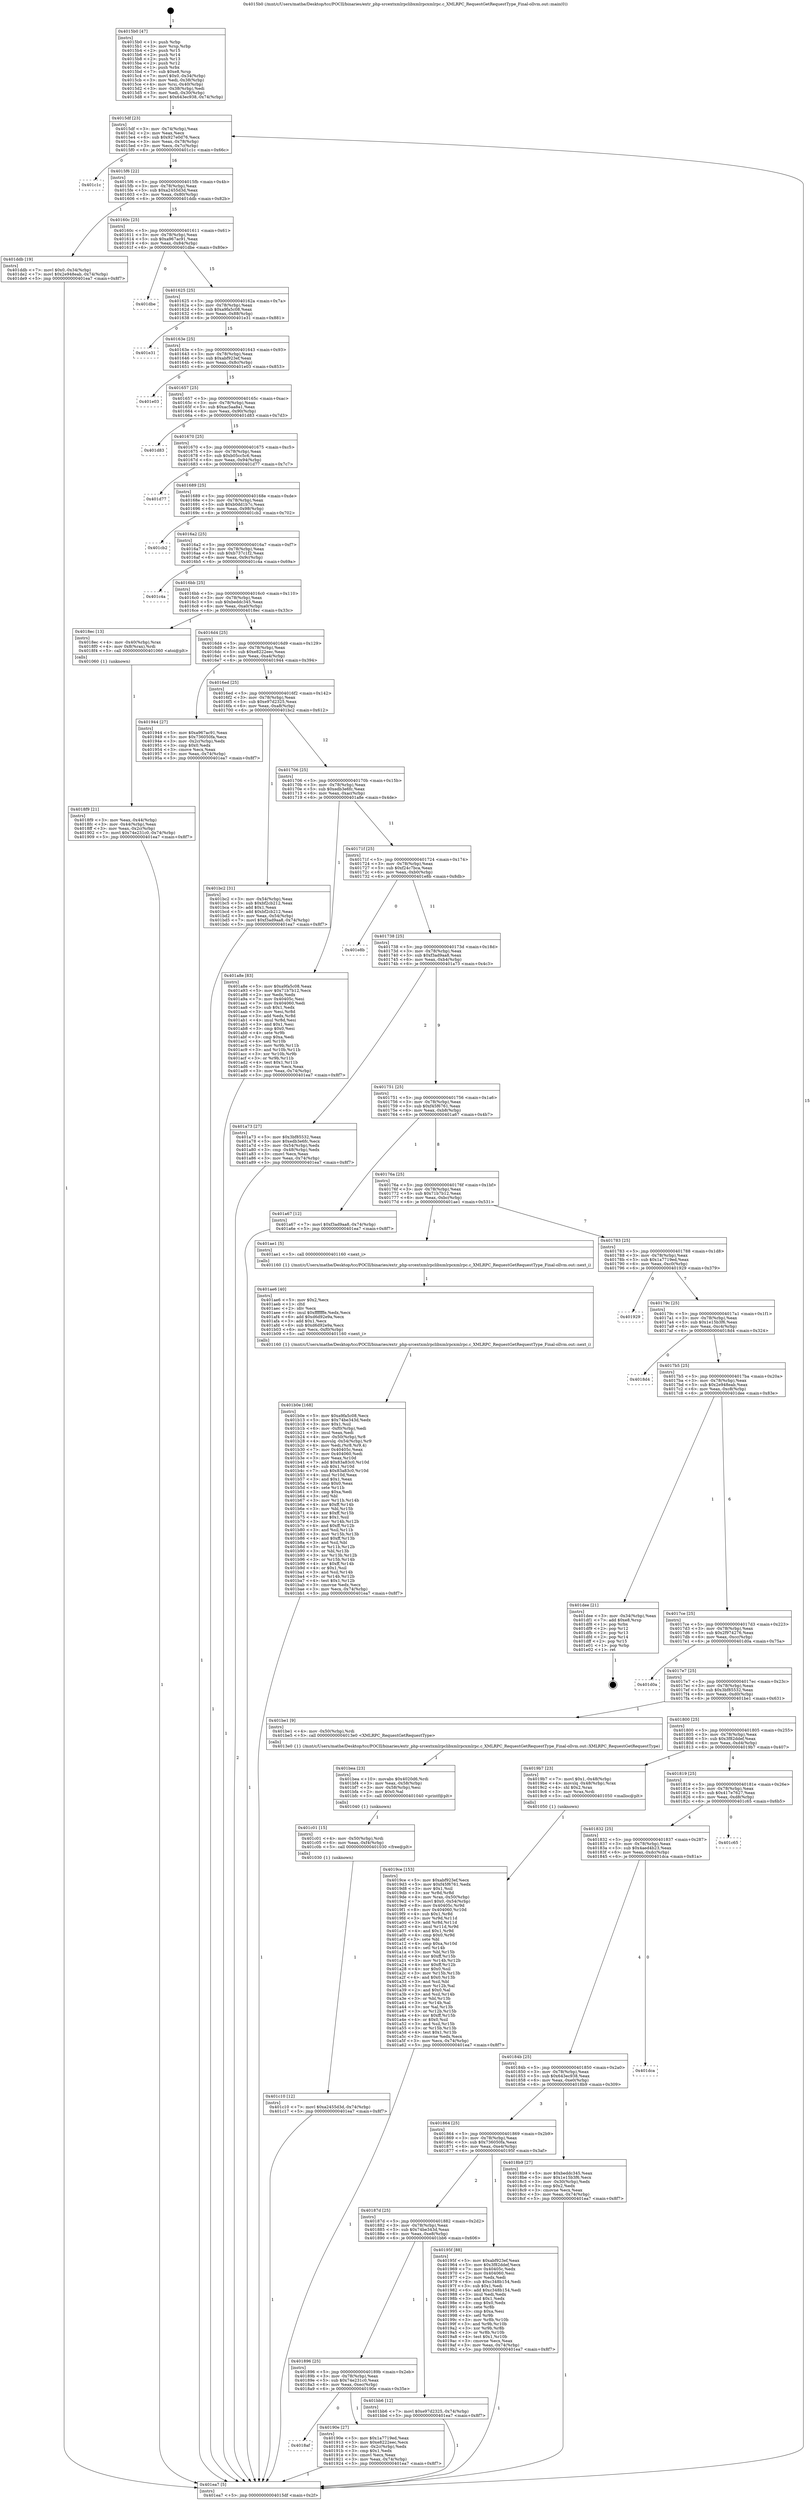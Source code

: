 digraph "0x4015b0" {
  label = "0x4015b0 (/mnt/c/Users/mathe/Desktop/tcc/POCII/binaries/extr_php-srcextxmlrpclibxmlrpcxmlrpc.c_XMLRPC_RequestGetRequestType_Final-ollvm.out::main(0))"
  labelloc = "t"
  node[shape=record]

  Entry [label="",width=0.3,height=0.3,shape=circle,fillcolor=black,style=filled]
  "0x4015df" [label="{
     0x4015df [23]\l
     | [instrs]\l
     &nbsp;&nbsp;0x4015df \<+3\>: mov -0x74(%rbp),%eax\l
     &nbsp;&nbsp;0x4015e2 \<+2\>: mov %eax,%ecx\l
     &nbsp;&nbsp;0x4015e4 \<+6\>: sub $0x927e0d76,%ecx\l
     &nbsp;&nbsp;0x4015ea \<+3\>: mov %eax,-0x78(%rbp)\l
     &nbsp;&nbsp;0x4015ed \<+3\>: mov %ecx,-0x7c(%rbp)\l
     &nbsp;&nbsp;0x4015f0 \<+6\>: je 0000000000401c1c \<main+0x66c\>\l
  }"]
  "0x401c1c" [label="{
     0x401c1c\l
  }", style=dashed]
  "0x4015f6" [label="{
     0x4015f6 [22]\l
     | [instrs]\l
     &nbsp;&nbsp;0x4015f6 \<+5\>: jmp 00000000004015fb \<main+0x4b\>\l
     &nbsp;&nbsp;0x4015fb \<+3\>: mov -0x78(%rbp),%eax\l
     &nbsp;&nbsp;0x4015fe \<+5\>: sub $0xa2455d3d,%eax\l
     &nbsp;&nbsp;0x401603 \<+3\>: mov %eax,-0x80(%rbp)\l
     &nbsp;&nbsp;0x401606 \<+6\>: je 0000000000401ddb \<main+0x82b\>\l
  }"]
  Exit [label="",width=0.3,height=0.3,shape=circle,fillcolor=black,style=filled,peripheries=2]
  "0x401ddb" [label="{
     0x401ddb [19]\l
     | [instrs]\l
     &nbsp;&nbsp;0x401ddb \<+7\>: movl $0x0,-0x34(%rbp)\l
     &nbsp;&nbsp;0x401de2 \<+7\>: movl $0x2e948eab,-0x74(%rbp)\l
     &nbsp;&nbsp;0x401de9 \<+5\>: jmp 0000000000401ea7 \<main+0x8f7\>\l
  }"]
  "0x40160c" [label="{
     0x40160c [25]\l
     | [instrs]\l
     &nbsp;&nbsp;0x40160c \<+5\>: jmp 0000000000401611 \<main+0x61\>\l
     &nbsp;&nbsp;0x401611 \<+3\>: mov -0x78(%rbp),%eax\l
     &nbsp;&nbsp;0x401614 \<+5\>: sub $0xa967ac91,%eax\l
     &nbsp;&nbsp;0x401619 \<+6\>: mov %eax,-0x84(%rbp)\l
     &nbsp;&nbsp;0x40161f \<+6\>: je 0000000000401dbe \<main+0x80e\>\l
  }"]
  "0x401c10" [label="{
     0x401c10 [12]\l
     | [instrs]\l
     &nbsp;&nbsp;0x401c10 \<+7\>: movl $0xa2455d3d,-0x74(%rbp)\l
     &nbsp;&nbsp;0x401c17 \<+5\>: jmp 0000000000401ea7 \<main+0x8f7\>\l
  }"]
  "0x401dbe" [label="{
     0x401dbe\l
  }", style=dashed]
  "0x401625" [label="{
     0x401625 [25]\l
     | [instrs]\l
     &nbsp;&nbsp;0x401625 \<+5\>: jmp 000000000040162a \<main+0x7a\>\l
     &nbsp;&nbsp;0x40162a \<+3\>: mov -0x78(%rbp),%eax\l
     &nbsp;&nbsp;0x40162d \<+5\>: sub $0xa9fa5c08,%eax\l
     &nbsp;&nbsp;0x401632 \<+6\>: mov %eax,-0x88(%rbp)\l
     &nbsp;&nbsp;0x401638 \<+6\>: je 0000000000401e31 \<main+0x881\>\l
  }"]
  "0x401c01" [label="{
     0x401c01 [15]\l
     | [instrs]\l
     &nbsp;&nbsp;0x401c01 \<+4\>: mov -0x50(%rbp),%rdi\l
     &nbsp;&nbsp;0x401c05 \<+6\>: mov %eax,-0xf4(%rbp)\l
     &nbsp;&nbsp;0x401c0b \<+5\>: call 0000000000401030 \<free@plt\>\l
     | [calls]\l
     &nbsp;&nbsp;0x401030 \{1\} (unknown)\l
  }"]
  "0x401e31" [label="{
     0x401e31\l
  }", style=dashed]
  "0x40163e" [label="{
     0x40163e [25]\l
     | [instrs]\l
     &nbsp;&nbsp;0x40163e \<+5\>: jmp 0000000000401643 \<main+0x93\>\l
     &nbsp;&nbsp;0x401643 \<+3\>: mov -0x78(%rbp),%eax\l
     &nbsp;&nbsp;0x401646 \<+5\>: sub $0xabf923ef,%eax\l
     &nbsp;&nbsp;0x40164b \<+6\>: mov %eax,-0x8c(%rbp)\l
     &nbsp;&nbsp;0x401651 \<+6\>: je 0000000000401e03 \<main+0x853\>\l
  }"]
  "0x401bea" [label="{
     0x401bea [23]\l
     | [instrs]\l
     &nbsp;&nbsp;0x401bea \<+10\>: movabs $0x4020d6,%rdi\l
     &nbsp;&nbsp;0x401bf4 \<+3\>: mov %eax,-0x58(%rbp)\l
     &nbsp;&nbsp;0x401bf7 \<+3\>: mov -0x58(%rbp),%esi\l
     &nbsp;&nbsp;0x401bfa \<+2\>: mov $0x0,%al\l
     &nbsp;&nbsp;0x401bfc \<+5\>: call 0000000000401040 \<printf@plt\>\l
     | [calls]\l
     &nbsp;&nbsp;0x401040 \{1\} (unknown)\l
  }"]
  "0x401e03" [label="{
     0x401e03\l
  }", style=dashed]
  "0x401657" [label="{
     0x401657 [25]\l
     | [instrs]\l
     &nbsp;&nbsp;0x401657 \<+5\>: jmp 000000000040165c \<main+0xac\>\l
     &nbsp;&nbsp;0x40165c \<+3\>: mov -0x78(%rbp),%eax\l
     &nbsp;&nbsp;0x40165f \<+5\>: sub $0xac5aa8a1,%eax\l
     &nbsp;&nbsp;0x401664 \<+6\>: mov %eax,-0x90(%rbp)\l
     &nbsp;&nbsp;0x40166a \<+6\>: je 0000000000401d83 \<main+0x7d3\>\l
  }"]
  "0x401b0e" [label="{
     0x401b0e [168]\l
     | [instrs]\l
     &nbsp;&nbsp;0x401b0e \<+5\>: mov $0xa9fa5c08,%ecx\l
     &nbsp;&nbsp;0x401b13 \<+5\>: mov $0x74be343d,%edx\l
     &nbsp;&nbsp;0x401b18 \<+3\>: mov $0x1,%sil\l
     &nbsp;&nbsp;0x401b1b \<+6\>: mov -0xf0(%rbp),%edi\l
     &nbsp;&nbsp;0x401b21 \<+3\>: imul %eax,%edi\l
     &nbsp;&nbsp;0x401b24 \<+4\>: mov -0x50(%rbp),%r8\l
     &nbsp;&nbsp;0x401b28 \<+4\>: movslq -0x54(%rbp),%r9\l
     &nbsp;&nbsp;0x401b2c \<+4\>: mov %edi,(%r8,%r9,4)\l
     &nbsp;&nbsp;0x401b30 \<+7\>: mov 0x40405c,%eax\l
     &nbsp;&nbsp;0x401b37 \<+7\>: mov 0x404060,%edi\l
     &nbsp;&nbsp;0x401b3e \<+3\>: mov %eax,%r10d\l
     &nbsp;&nbsp;0x401b41 \<+7\>: add $0x83a83c0,%r10d\l
     &nbsp;&nbsp;0x401b48 \<+4\>: sub $0x1,%r10d\l
     &nbsp;&nbsp;0x401b4c \<+7\>: sub $0x83a83c0,%r10d\l
     &nbsp;&nbsp;0x401b53 \<+4\>: imul %r10d,%eax\l
     &nbsp;&nbsp;0x401b57 \<+3\>: and $0x1,%eax\l
     &nbsp;&nbsp;0x401b5a \<+3\>: cmp $0x0,%eax\l
     &nbsp;&nbsp;0x401b5d \<+4\>: sete %r11b\l
     &nbsp;&nbsp;0x401b61 \<+3\>: cmp $0xa,%edi\l
     &nbsp;&nbsp;0x401b64 \<+3\>: setl %bl\l
     &nbsp;&nbsp;0x401b67 \<+3\>: mov %r11b,%r14b\l
     &nbsp;&nbsp;0x401b6a \<+4\>: xor $0xff,%r14b\l
     &nbsp;&nbsp;0x401b6e \<+3\>: mov %bl,%r15b\l
     &nbsp;&nbsp;0x401b71 \<+4\>: xor $0xff,%r15b\l
     &nbsp;&nbsp;0x401b75 \<+4\>: xor $0x1,%sil\l
     &nbsp;&nbsp;0x401b79 \<+3\>: mov %r14b,%r12b\l
     &nbsp;&nbsp;0x401b7c \<+4\>: and $0xff,%r12b\l
     &nbsp;&nbsp;0x401b80 \<+3\>: and %sil,%r11b\l
     &nbsp;&nbsp;0x401b83 \<+3\>: mov %r15b,%r13b\l
     &nbsp;&nbsp;0x401b86 \<+4\>: and $0xff,%r13b\l
     &nbsp;&nbsp;0x401b8a \<+3\>: and %sil,%bl\l
     &nbsp;&nbsp;0x401b8d \<+3\>: or %r11b,%r12b\l
     &nbsp;&nbsp;0x401b90 \<+3\>: or %bl,%r13b\l
     &nbsp;&nbsp;0x401b93 \<+3\>: xor %r13b,%r12b\l
     &nbsp;&nbsp;0x401b96 \<+3\>: or %r15b,%r14b\l
     &nbsp;&nbsp;0x401b99 \<+4\>: xor $0xff,%r14b\l
     &nbsp;&nbsp;0x401b9d \<+4\>: or $0x1,%sil\l
     &nbsp;&nbsp;0x401ba1 \<+3\>: and %sil,%r14b\l
     &nbsp;&nbsp;0x401ba4 \<+3\>: or %r14b,%r12b\l
     &nbsp;&nbsp;0x401ba7 \<+4\>: test $0x1,%r12b\l
     &nbsp;&nbsp;0x401bab \<+3\>: cmovne %edx,%ecx\l
     &nbsp;&nbsp;0x401bae \<+3\>: mov %ecx,-0x74(%rbp)\l
     &nbsp;&nbsp;0x401bb1 \<+5\>: jmp 0000000000401ea7 \<main+0x8f7\>\l
  }"]
  "0x401d83" [label="{
     0x401d83\l
  }", style=dashed]
  "0x401670" [label="{
     0x401670 [25]\l
     | [instrs]\l
     &nbsp;&nbsp;0x401670 \<+5\>: jmp 0000000000401675 \<main+0xc5\>\l
     &nbsp;&nbsp;0x401675 \<+3\>: mov -0x78(%rbp),%eax\l
     &nbsp;&nbsp;0x401678 \<+5\>: sub $0xb05cc5c6,%eax\l
     &nbsp;&nbsp;0x40167d \<+6\>: mov %eax,-0x94(%rbp)\l
     &nbsp;&nbsp;0x401683 \<+6\>: je 0000000000401d77 \<main+0x7c7\>\l
  }"]
  "0x401ae6" [label="{
     0x401ae6 [40]\l
     | [instrs]\l
     &nbsp;&nbsp;0x401ae6 \<+5\>: mov $0x2,%ecx\l
     &nbsp;&nbsp;0x401aeb \<+1\>: cltd\l
     &nbsp;&nbsp;0x401aec \<+2\>: idiv %ecx\l
     &nbsp;&nbsp;0x401aee \<+6\>: imul $0xfffffffe,%edx,%ecx\l
     &nbsp;&nbsp;0x401af4 \<+6\>: add $0xd6d92e9a,%ecx\l
     &nbsp;&nbsp;0x401afa \<+3\>: add $0x1,%ecx\l
     &nbsp;&nbsp;0x401afd \<+6\>: sub $0xd6d92e9a,%ecx\l
     &nbsp;&nbsp;0x401b03 \<+6\>: mov %ecx,-0xf0(%rbp)\l
     &nbsp;&nbsp;0x401b09 \<+5\>: call 0000000000401160 \<next_i\>\l
     | [calls]\l
     &nbsp;&nbsp;0x401160 \{1\} (/mnt/c/Users/mathe/Desktop/tcc/POCII/binaries/extr_php-srcextxmlrpclibxmlrpcxmlrpc.c_XMLRPC_RequestGetRequestType_Final-ollvm.out::next_i)\l
  }"]
  "0x401d77" [label="{
     0x401d77\l
  }", style=dashed]
  "0x401689" [label="{
     0x401689 [25]\l
     | [instrs]\l
     &nbsp;&nbsp;0x401689 \<+5\>: jmp 000000000040168e \<main+0xde\>\l
     &nbsp;&nbsp;0x40168e \<+3\>: mov -0x78(%rbp),%eax\l
     &nbsp;&nbsp;0x401691 \<+5\>: sub $0xb0dd1b7c,%eax\l
     &nbsp;&nbsp;0x401696 \<+6\>: mov %eax,-0x98(%rbp)\l
     &nbsp;&nbsp;0x40169c \<+6\>: je 0000000000401cb2 \<main+0x702\>\l
  }"]
  "0x4019ce" [label="{
     0x4019ce [153]\l
     | [instrs]\l
     &nbsp;&nbsp;0x4019ce \<+5\>: mov $0xabf923ef,%ecx\l
     &nbsp;&nbsp;0x4019d3 \<+5\>: mov $0xf45f6761,%edx\l
     &nbsp;&nbsp;0x4019d8 \<+3\>: mov $0x1,%sil\l
     &nbsp;&nbsp;0x4019db \<+3\>: xor %r8d,%r8d\l
     &nbsp;&nbsp;0x4019de \<+4\>: mov %rax,-0x50(%rbp)\l
     &nbsp;&nbsp;0x4019e2 \<+7\>: movl $0x0,-0x54(%rbp)\l
     &nbsp;&nbsp;0x4019e9 \<+8\>: mov 0x40405c,%r9d\l
     &nbsp;&nbsp;0x4019f1 \<+8\>: mov 0x404060,%r10d\l
     &nbsp;&nbsp;0x4019f9 \<+4\>: sub $0x1,%r8d\l
     &nbsp;&nbsp;0x4019fd \<+3\>: mov %r9d,%r11d\l
     &nbsp;&nbsp;0x401a00 \<+3\>: add %r8d,%r11d\l
     &nbsp;&nbsp;0x401a03 \<+4\>: imul %r11d,%r9d\l
     &nbsp;&nbsp;0x401a07 \<+4\>: and $0x1,%r9d\l
     &nbsp;&nbsp;0x401a0b \<+4\>: cmp $0x0,%r9d\l
     &nbsp;&nbsp;0x401a0f \<+3\>: sete %bl\l
     &nbsp;&nbsp;0x401a12 \<+4\>: cmp $0xa,%r10d\l
     &nbsp;&nbsp;0x401a16 \<+4\>: setl %r14b\l
     &nbsp;&nbsp;0x401a1a \<+3\>: mov %bl,%r15b\l
     &nbsp;&nbsp;0x401a1d \<+4\>: xor $0xff,%r15b\l
     &nbsp;&nbsp;0x401a21 \<+3\>: mov %r14b,%r12b\l
     &nbsp;&nbsp;0x401a24 \<+4\>: xor $0xff,%r12b\l
     &nbsp;&nbsp;0x401a28 \<+4\>: xor $0x0,%sil\l
     &nbsp;&nbsp;0x401a2c \<+3\>: mov %r15b,%r13b\l
     &nbsp;&nbsp;0x401a2f \<+4\>: and $0x0,%r13b\l
     &nbsp;&nbsp;0x401a33 \<+3\>: and %sil,%bl\l
     &nbsp;&nbsp;0x401a36 \<+3\>: mov %r12b,%al\l
     &nbsp;&nbsp;0x401a39 \<+2\>: and $0x0,%al\l
     &nbsp;&nbsp;0x401a3b \<+3\>: and %sil,%r14b\l
     &nbsp;&nbsp;0x401a3e \<+3\>: or %bl,%r13b\l
     &nbsp;&nbsp;0x401a41 \<+3\>: or %r14b,%al\l
     &nbsp;&nbsp;0x401a44 \<+3\>: xor %al,%r13b\l
     &nbsp;&nbsp;0x401a47 \<+3\>: or %r12b,%r15b\l
     &nbsp;&nbsp;0x401a4a \<+4\>: xor $0xff,%r15b\l
     &nbsp;&nbsp;0x401a4e \<+4\>: or $0x0,%sil\l
     &nbsp;&nbsp;0x401a52 \<+3\>: and %sil,%r15b\l
     &nbsp;&nbsp;0x401a55 \<+3\>: or %r15b,%r13b\l
     &nbsp;&nbsp;0x401a58 \<+4\>: test $0x1,%r13b\l
     &nbsp;&nbsp;0x401a5c \<+3\>: cmovne %edx,%ecx\l
     &nbsp;&nbsp;0x401a5f \<+3\>: mov %ecx,-0x74(%rbp)\l
     &nbsp;&nbsp;0x401a62 \<+5\>: jmp 0000000000401ea7 \<main+0x8f7\>\l
  }"]
  "0x401cb2" [label="{
     0x401cb2\l
  }", style=dashed]
  "0x4016a2" [label="{
     0x4016a2 [25]\l
     | [instrs]\l
     &nbsp;&nbsp;0x4016a2 \<+5\>: jmp 00000000004016a7 \<main+0xf7\>\l
     &nbsp;&nbsp;0x4016a7 \<+3\>: mov -0x78(%rbp),%eax\l
     &nbsp;&nbsp;0x4016aa \<+5\>: sub $0xb737c1f2,%eax\l
     &nbsp;&nbsp;0x4016af \<+6\>: mov %eax,-0x9c(%rbp)\l
     &nbsp;&nbsp;0x4016b5 \<+6\>: je 0000000000401c4a \<main+0x69a\>\l
  }"]
  "0x4018af" [label="{
     0x4018af\l
  }", style=dashed]
  "0x401c4a" [label="{
     0x401c4a\l
  }", style=dashed]
  "0x4016bb" [label="{
     0x4016bb [25]\l
     | [instrs]\l
     &nbsp;&nbsp;0x4016bb \<+5\>: jmp 00000000004016c0 \<main+0x110\>\l
     &nbsp;&nbsp;0x4016c0 \<+3\>: mov -0x78(%rbp),%eax\l
     &nbsp;&nbsp;0x4016c3 \<+5\>: sub $0xbeddc345,%eax\l
     &nbsp;&nbsp;0x4016c8 \<+6\>: mov %eax,-0xa0(%rbp)\l
     &nbsp;&nbsp;0x4016ce \<+6\>: je 00000000004018ec \<main+0x33c\>\l
  }"]
  "0x40190e" [label="{
     0x40190e [27]\l
     | [instrs]\l
     &nbsp;&nbsp;0x40190e \<+5\>: mov $0x1a7719ed,%eax\l
     &nbsp;&nbsp;0x401913 \<+5\>: mov $0xe8222eec,%ecx\l
     &nbsp;&nbsp;0x401918 \<+3\>: mov -0x2c(%rbp),%edx\l
     &nbsp;&nbsp;0x40191b \<+3\>: cmp $0x1,%edx\l
     &nbsp;&nbsp;0x40191e \<+3\>: cmovl %ecx,%eax\l
     &nbsp;&nbsp;0x401921 \<+3\>: mov %eax,-0x74(%rbp)\l
     &nbsp;&nbsp;0x401924 \<+5\>: jmp 0000000000401ea7 \<main+0x8f7\>\l
  }"]
  "0x4018ec" [label="{
     0x4018ec [13]\l
     | [instrs]\l
     &nbsp;&nbsp;0x4018ec \<+4\>: mov -0x40(%rbp),%rax\l
     &nbsp;&nbsp;0x4018f0 \<+4\>: mov 0x8(%rax),%rdi\l
     &nbsp;&nbsp;0x4018f4 \<+5\>: call 0000000000401060 \<atoi@plt\>\l
     | [calls]\l
     &nbsp;&nbsp;0x401060 \{1\} (unknown)\l
  }"]
  "0x4016d4" [label="{
     0x4016d4 [25]\l
     | [instrs]\l
     &nbsp;&nbsp;0x4016d4 \<+5\>: jmp 00000000004016d9 \<main+0x129\>\l
     &nbsp;&nbsp;0x4016d9 \<+3\>: mov -0x78(%rbp),%eax\l
     &nbsp;&nbsp;0x4016dc \<+5\>: sub $0xe8222eec,%eax\l
     &nbsp;&nbsp;0x4016e1 \<+6\>: mov %eax,-0xa4(%rbp)\l
     &nbsp;&nbsp;0x4016e7 \<+6\>: je 0000000000401944 \<main+0x394\>\l
  }"]
  "0x401896" [label="{
     0x401896 [25]\l
     | [instrs]\l
     &nbsp;&nbsp;0x401896 \<+5\>: jmp 000000000040189b \<main+0x2eb\>\l
     &nbsp;&nbsp;0x40189b \<+3\>: mov -0x78(%rbp),%eax\l
     &nbsp;&nbsp;0x40189e \<+5\>: sub $0x74e231c0,%eax\l
     &nbsp;&nbsp;0x4018a3 \<+6\>: mov %eax,-0xec(%rbp)\l
     &nbsp;&nbsp;0x4018a9 \<+6\>: je 000000000040190e \<main+0x35e\>\l
  }"]
  "0x401944" [label="{
     0x401944 [27]\l
     | [instrs]\l
     &nbsp;&nbsp;0x401944 \<+5\>: mov $0xa967ac91,%eax\l
     &nbsp;&nbsp;0x401949 \<+5\>: mov $0x736050fa,%ecx\l
     &nbsp;&nbsp;0x40194e \<+3\>: mov -0x2c(%rbp),%edx\l
     &nbsp;&nbsp;0x401951 \<+3\>: cmp $0x0,%edx\l
     &nbsp;&nbsp;0x401954 \<+3\>: cmove %ecx,%eax\l
     &nbsp;&nbsp;0x401957 \<+3\>: mov %eax,-0x74(%rbp)\l
     &nbsp;&nbsp;0x40195a \<+5\>: jmp 0000000000401ea7 \<main+0x8f7\>\l
  }"]
  "0x4016ed" [label="{
     0x4016ed [25]\l
     | [instrs]\l
     &nbsp;&nbsp;0x4016ed \<+5\>: jmp 00000000004016f2 \<main+0x142\>\l
     &nbsp;&nbsp;0x4016f2 \<+3\>: mov -0x78(%rbp),%eax\l
     &nbsp;&nbsp;0x4016f5 \<+5\>: sub $0xe97d2325,%eax\l
     &nbsp;&nbsp;0x4016fa \<+6\>: mov %eax,-0xa8(%rbp)\l
     &nbsp;&nbsp;0x401700 \<+6\>: je 0000000000401bc2 \<main+0x612\>\l
  }"]
  "0x401bb6" [label="{
     0x401bb6 [12]\l
     | [instrs]\l
     &nbsp;&nbsp;0x401bb6 \<+7\>: movl $0xe97d2325,-0x74(%rbp)\l
     &nbsp;&nbsp;0x401bbd \<+5\>: jmp 0000000000401ea7 \<main+0x8f7\>\l
  }"]
  "0x401bc2" [label="{
     0x401bc2 [31]\l
     | [instrs]\l
     &nbsp;&nbsp;0x401bc2 \<+3\>: mov -0x54(%rbp),%eax\l
     &nbsp;&nbsp;0x401bc5 \<+5\>: sub $0xbf2cb212,%eax\l
     &nbsp;&nbsp;0x401bca \<+3\>: add $0x1,%eax\l
     &nbsp;&nbsp;0x401bcd \<+5\>: add $0xbf2cb212,%eax\l
     &nbsp;&nbsp;0x401bd2 \<+3\>: mov %eax,-0x54(%rbp)\l
     &nbsp;&nbsp;0x401bd5 \<+7\>: movl $0xf3ad9aa8,-0x74(%rbp)\l
     &nbsp;&nbsp;0x401bdc \<+5\>: jmp 0000000000401ea7 \<main+0x8f7\>\l
  }"]
  "0x401706" [label="{
     0x401706 [25]\l
     | [instrs]\l
     &nbsp;&nbsp;0x401706 \<+5\>: jmp 000000000040170b \<main+0x15b\>\l
     &nbsp;&nbsp;0x40170b \<+3\>: mov -0x78(%rbp),%eax\l
     &nbsp;&nbsp;0x40170e \<+5\>: sub $0xedb3e6fc,%eax\l
     &nbsp;&nbsp;0x401713 \<+6\>: mov %eax,-0xac(%rbp)\l
     &nbsp;&nbsp;0x401719 \<+6\>: je 0000000000401a8e \<main+0x4de\>\l
  }"]
  "0x40187d" [label="{
     0x40187d [25]\l
     | [instrs]\l
     &nbsp;&nbsp;0x40187d \<+5\>: jmp 0000000000401882 \<main+0x2d2\>\l
     &nbsp;&nbsp;0x401882 \<+3\>: mov -0x78(%rbp),%eax\l
     &nbsp;&nbsp;0x401885 \<+5\>: sub $0x74be343d,%eax\l
     &nbsp;&nbsp;0x40188a \<+6\>: mov %eax,-0xe8(%rbp)\l
     &nbsp;&nbsp;0x401890 \<+6\>: je 0000000000401bb6 \<main+0x606\>\l
  }"]
  "0x401a8e" [label="{
     0x401a8e [83]\l
     | [instrs]\l
     &nbsp;&nbsp;0x401a8e \<+5\>: mov $0xa9fa5c08,%eax\l
     &nbsp;&nbsp;0x401a93 \<+5\>: mov $0x71b7b12,%ecx\l
     &nbsp;&nbsp;0x401a98 \<+2\>: xor %edx,%edx\l
     &nbsp;&nbsp;0x401a9a \<+7\>: mov 0x40405c,%esi\l
     &nbsp;&nbsp;0x401aa1 \<+7\>: mov 0x404060,%edi\l
     &nbsp;&nbsp;0x401aa8 \<+3\>: sub $0x1,%edx\l
     &nbsp;&nbsp;0x401aab \<+3\>: mov %esi,%r8d\l
     &nbsp;&nbsp;0x401aae \<+3\>: add %edx,%r8d\l
     &nbsp;&nbsp;0x401ab1 \<+4\>: imul %r8d,%esi\l
     &nbsp;&nbsp;0x401ab5 \<+3\>: and $0x1,%esi\l
     &nbsp;&nbsp;0x401ab8 \<+3\>: cmp $0x0,%esi\l
     &nbsp;&nbsp;0x401abb \<+4\>: sete %r9b\l
     &nbsp;&nbsp;0x401abf \<+3\>: cmp $0xa,%edi\l
     &nbsp;&nbsp;0x401ac2 \<+4\>: setl %r10b\l
     &nbsp;&nbsp;0x401ac6 \<+3\>: mov %r9b,%r11b\l
     &nbsp;&nbsp;0x401ac9 \<+3\>: and %r10b,%r11b\l
     &nbsp;&nbsp;0x401acc \<+3\>: xor %r10b,%r9b\l
     &nbsp;&nbsp;0x401acf \<+3\>: or %r9b,%r11b\l
     &nbsp;&nbsp;0x401ad2 \<+4\>: test $0x1,%r11b\l
     &nbsp;&nbsp;0x401ad6 \<+3\>: cmovne %ecx,%eax\l
     &nbsp;&nbsp;0x401ad9 \<+3\>: mov %eax,-0x74(%rbp)\l
     &nbsp;&nbsp;0x401adc \<+5\>: jmp 0000000000401ea7 \<main+0x8f7\>\l
  }"]
  "0x40171f" [label="{
     0x40171f [25]\l
     | [instrs]\l
     &nbsp;&nbsp;0x40171f \<+5\>: jmp 0000000000401724 \<main+0x174\>\l
     &nbsp;&nbsp;0x401724 \<+3\>: mov -0x78(%rbp),%eax\l
     &nbsp;&nbsp;0x401727 \<+5\>: sub $0xf24c7bca,%eax\l
     &nbsp;&nbsp;0x40172c \<+6\>: mov %eax,-0xb0(%rbp)\l
     &nbsp;&nbsp;0x401732 \<+6\>: je 0000000000401e8b \<main+0x8db\>\l
  }"]
  "0x40195f" [label="{
     0x40195f [88]\l
     | [instrs]\l
     &nbsp;&nbsp;0x40195f \<+5\>: mov $0xabf923ef,%eax\l
     &nbsp;&nbsp;0x401964 \<+5\>: mov $0x3f82ddef,%ecx\l
     &nbsp;&nbsp;0x401969 \<+7\>: mov 0x40405c,%edx\l
     &nbsp;&nbsp;0x401970 \<+7\>: mov 0x404060,%esi\l
     &nbsp;&nbsp;0x401977 \<+2\>: mov %edx,%edi\l
     &nbsp;&nbsp;0x401979 \<+6\>: sub $0xc348b154,%edi\l
     &nbsp;&nbsp;0x40197f \<+3\>: sub $0x1,%edi\l
     &nbsp;&nbsp;0x401982 \<+6\>: add $0xc348b154,%edi\l
     &nbsp;&nbsp;0x401988 \<+3\>: imul %edi,%edx\l
     &nbsp;&nbsp;0x40198b \<+3\>: and $0x1,%edx\l
     &nbsp;&nbsp;0x40198e \<+3\>: cmp $0x0,%edx\l
     &nbsp;&nbsp;0x401991 \<+4\>: sete %r8b\l
     &nbsp;&nbsp;0x401995 \<+3\>: cmp $0xa,%esi\l
     &nbsp;&nbsp;0x401998 \<+4\>: setl %r9b\l
     &nbsp;&nbsp;0x40199c \<+3\>: mov %r8b,%r10b\l
     &nbsp;&nbsp;0x40199f \<+3\>: and %r9b,%r10b\l
     &nbsp;&nbsp;0x4019a2 \<+3\>: xor %r9b,%r8b\l
     &nbsp;&nbsp;0x4019a5 \<+3\>: or %r8b,%r10b\l
     &nbsp;&nbsp;0x4019a8 \<+4\>: test $0x1,%r10b\l
     &nbsp;&nbsp;0x4019ac \<+3\>: cmovne %ecx,%eax\l
     &nbsp;&nbsp;0x4019af \<+3\>: mov %eax,-0x74(%rbp)\l
     &nbsp;&nbsp;0x4019b2 \<+5\>: jmp 0000000000401ea7 \<main+0x8f7\>\l
  }"]
  "0x401e8b" [label="{
     0x401e8b\l
  }", style=dashed]
  "0x401738" [label="{
     0x401738 [25]\l
     | [instrs]\l
     &nbsp;&nbsp;0x401738 \<+5\>: jmp 000000000040173d \<main+0x18d\>\l
     &nbsp;&nbsp;0x40173d \<+3\>: mov -0x78(%rbp),%eax\l
     &nbsp;&nbsp;0x401740 \<+5\>: sub $0xf3ad9aa8,%eax\l
     &nbsp;&nbsp;0x401745 \<+6\>: mov %eax,-0xb4(%rbp)\l
     &nbsp;&nbsp;0x40174b \<+6\>: je 0000000000401a73 \<main+0x4c3\>\l
  }"]
  "0x4018f9" [label="{
     0x4018f9 [21]\l
     | [instrs]\l
     &nbsp;&nbsp;0x4018f9 \<+3\>: mov %eax,-0x44(%rbp)\l
     &nbsp;&nbsp;0x4018fc \<+3\>: mov -0x44(%rbp),%eax\l
     &nbsp;&nbsp;0x4018ff \<+3\>: mov %eax,-0x2c(%rbp)\l
     &nbsp;&nbsp;0x401902 \<+7\>: movl $0x74e231c0,-0x74(%rbp)\l
     &nbsp;&nbsp;0x401909 \<+5\>: jmp 0000000000401ea7 \<main+0x8f7\>\l
  }"]
  "0x401a73" [label="{
     0x401a73 [27]\l
     | [instrs]\l
     &nbsp;&nbsp;0x401a73 \<+5\>: mov $0x3bf85532,%eax\l
     &nbsp;&nbsp;0x401a78 \<+5\>: mov $0xedb3e6fc,%ecx\l
     &nbsp;&nbsp;0x401a7d \<+3\>: mov -0x54(%rbp),%edx\l
     &nbsp;&nbsp;0x401a80 \<+3\>: cmp -0x48(%rbp),%edx\l
     &nbsp;&nbsp;0x401a83 \<+3\>: cmovl %ecx,%eax\l
     &nbsp;&nbsp;0x401a86 \<+3\>: mov %eax,-0x74(%rbp)\l
     &nbsp;&nbsp;0x401a89 \<+5\>: jmp 0000000000401ea7 \<main+0x8f7\>\l
  }"]
  "0x401751" [label="{
     0x401751 [25]\l
     | [instrs]\l
     &nbsp;&nbsp;0x401751 \<+5\>: jmp 0000000000401756 \<main+0x1a6\>\l
     &nbsp;&nbsp;0x401756 \<+3\>: mov -0x78(%rbp),%eax\l
     &nbsp;&nbsp;0x401759 \<+5\>: sub $0xf45f6761,%eax\l
     &nbsp;&nbsp;0x40175e \<+6\>: mov %eax,-0xb8(%rbp)\l
     &nbsp;&nbsp;0x401764 \<+6\>: je 0000000000401a67 \<main+0x4b7\>\l
  }"]
  "0x4015b0" [label="{
     0x4015b0 [47]\l
     | [instrs]\l
     &nbsp;&nbsp;0x4015b0 \<+1\>: push %rbp\l
     &nbsp;&nbsp;0x4015b1 \<+3\>: mov %rsp,%rbp\l
     &nbsp;&nbsp;0x4015b4 \<+2\>: push %r15\l
     &nbsp;&nbsp;0x4015b6 \<+2\>: push %r14\l
     &nbsp;&nbsp;0x4015b8 \<+2\>: push %r13\l
     &nbsp;&nbsp;0x4015ba \<+2\>: push %r12\l
     &nbsp;&nbsp;0x4015bc \<+1\>: push %rbx\l
     &nbsp;&nbsp;0x4015bd \<+7\>: sub $0xe8,%rsp\l
     &nbsp;&nbsp;0x4015c4 \<+7\>: movl $0x0,-0x34(%rbp)\l
     &nbsp;&nbsp;0x4015cb \<+3\>: mov %edi,-0x38(%rbp)\l
     &nbsp;&nbsp;0x4015ce \<+4\>: mov %rsi,-0x40(%rbp)\l
     &nbsp;&nbsp;0x4015d2 \<+3\>: mov -0x38(%rbp),%edi\l
     &nbsp;&nbsp;0x4015d5 \<+3\>: mov %edi,-0x30(%rbp)\l
     &nbsp;&nbsp;0x4015d8 \<+7\>: movl $0x643ec938,-0x74(%rbp)\l
  }"]
  "0x401a67" [label="{
     0x401a67 [12]\l
     | [instrs]\l
     &nbsp;&nbsp;0x401a67 \<+7\>: movl $0xf3ad9aa8,-0x74(%rbp)\l
     &nbsp;&nbsp;0x401a6e \<+5\>: jmp 0000000000401ea7 \<main+0x8f7\>\l
  }"]
  "0x40176a" [label="{
     0x40176a [25]\l
     | [instrs]\l
     &nbsp;&nbsp;0x40176a \<+5\>: jmp 000000000040176f \<main+0x1bf\>\l
     &nbsp;&nbsp;0x40176f \<+3\>: mov -0x78(%rbp),%eax\l
     &nbsp;&nbsp;0x401772 \<+5\>: sub $0x71b7b12,%eax\l
     &nbsp;&nbsp;0x401777 \<+6\>: mov %eax,-0xbc(%rbp)\l
     &nbsp;&nbsp;0x40177d \<+6\>: je 0000000000401ae1 \<main+0x531\>\l
  }"]
  "0x401ea7" [label="{
     0x401ea7 [5]\l
     | [instrs]\l
     &nbsp;&nbsp;0x401ea7 \<+5\>: jmp 00000000004015df \<main+0x2f\>\l
  }"]
  "0x401ae1" [label="{
     0x401ae1 [5]\l
     | [instrs]\l
     &nbsp;&nbsp;0x401ae1 \<+5\>: call 0000000000401160 \<next_i\>\l
     | [calls]\l
     &nbsp;&nbsp;0x401160 \{1\} (/mnt/c/Users/mathe/Desktop/tcc/POCII/binaries/extr_php-srcextxmlrpclibxmlrpcxmlrpc.c_XMLRPC_RequestGetRequestType_Final-ollvm.out::next_i)\l
  }"]
  "0x401783" [label="{
     0x401783 [25]\l
     | [instrs]\l
     &nbsp;&nbsp;0x401783 \<+5\>: jmp 0000000000401788 \<main+0x1d8\>\l
     &nbsp;&nbsp;0x401788 \<+3\>: mov -0x78(%rbp),%eax\l
     &nbsp;&nbsp;0x40178b \<+5\>: sub $0x1a7719ed,%eax\l
     &nbsp;&nbsp;0x401790 \<+6\>: mov %eax,-0xc0(%rbp)\l
     &nbsp;&nbsp;0x401796 \<+6\>: je 0000000000401929 \<main+0x379\>\l
  }"]
  "0x401864" [label="{
     0x401864 [25]\l
     | [instrs]\l
     &nbsp;&nbsp;0x401864 \<+5\>: jmp 0000000000401869 \<main+0x2b9\>\l
     &nbsp;&nbsp;0x401869 \<+3\>: mov -0x78(%rbp),%eax\l
     &nbsp;&nbsp;0x40186c \<+5\>: sub $0x736050fa,%eax\l
     &nbsp;&nbsp;0x401871 \<+6\>: mov %eax,-0xe4(%rbp)\l
     &nbsp;&nbsp;0x401877 \<+6\>: je 000000000040195f \<main+0x3af\>\l
  }"]
  "0x401929" [label="{
     0x401929\l
  }", style=dashed]
  "0x40179c" [label="{
     0x40179c [25]\l
     | [instrs]\l
     &nbsp;&nbsp;0x40179c \<+5\>: jmp 00000000004017a1 \<main+0x1f1\>\l
     &nbsp;&nbsp;0x4017a1 \<+3\>: mov -0x78(%rbp),%eax\l
     &nbsp;&nbsp;0x4017a4 \<+5\>: sub $0x1e15b3f6,%eax\l
     &nbsp;&nbsp;0x4017a9 \<+6\>: mov %eax,-0xc4(%rbp)\l
     &nbsp;&nbsp;0x4017af \<+6\>: je 00000000004018d4 \<main+0x324\>\l
  }"]
  "0x4018b9" [label="{
     0x4018b9 [27]\l
     | [instrs]\l
     &nbsp;&nbsp;0x4018b9 \<+5\>: mov $0xbeddc345,%eax\l
     &nbsp;&nbsp;0x4018be \<+5\>: mov $0x1e15b3f6,%ecx\l
     &nbsp;&nbsp;0x4018c3 \<+3\>: mov -0x30(%rbp),%edx\l
     &nbsp;&nbsp;0x4018c6 \<+3\>: cmp $0x2,%edx\l
     &nbsp;&nbsp;0x4018c9 \<+3\>: cmovne %ecx,%eax\l
     &nbsp;&nbsp;0x4018cc \<+3\>: mov %eax,-0x74(%rbp)\l
     &nbsp;&nbsp;0x4018cf \<+5\>: jmp 0000000000401ea7 \<main+0x8f7\>\l
  }"]
  "0x4018d4" [label="{
     0x4018d4\l
  }", style=dashed]
  "0x4017b5" [label="{
     0x4017b5 [25]\l
     | [instrs]\l
     &nbsp;&nbsp;0x4017b5 \<+5\>: jmp 00000000004017ba \<main+0x20a\>\l
     &nbsp;&nbsp;0x4017ba \<+3\>: mov -0x78(%rbp),%eax\l
     &nbsp;&nbsp;0x4017bd \<+5\>: sub $0x2e948eab,%eax\l
     &nbsp;&nbsp;0x4017c2 \<+6\>: mov %eax,-0xc8(%rbp)\l
     &nbsp;&nbsp;0x4017c8 \<+6\>: je 0000000000401dee \<main+0x83e\>\l
  }"]
  "0x40184b" [label="{
     0x40184b [25]\l
     | [instrs]\l
     &nbsp;&nbsp;0x40184b \<+5\>: jmp 0000000000401850 \<main+0x2a0\>\l
     &nbsp;&nbsp;0x401850 \<+3\>: mov -0x78(%rbp),%eax\l
     &nbsp;&nbsp;0x401853 \<+5\>: sub $0x643ec938,%eax\l
     &nbsp;&nbsp;0x401858 \<+6\>: mov %eax,-0xe0(%rbp)\l
     &nbsp;&nbsp;0x40185e \<+6\>: je 00000000004018b9 \<main+0x309\>\l
  }"]
  "0x401dee" [label="{
     0x401dee [21]\l
     | [instrs]\l
     &nbsp;&nbsp;0x401dee \<+3\>: mov -0x34(%rbp),%eax\l
     &nbsp;&nbsp;0x401df1 \<+7\>: add $0xe8,%rsp\l
     &nbsp;&nbsp;0x401df8 \<+1\>: pop %rbx\l
     &nbsp;&nbsp;0x401df9 \<+2\>: pop %r12\l
     &nbsp;&nbsp;0x401dfb \<+2\>: pop %r13\l
     &nbsp;&nbsp;0x401dfd \<+2\>: pop %r14\l
     &nbsp;&nbsp;0x401dff \<+2\>: pop %r15\l
     &nbsp;&nbsp;0x401e01 \<+1\>: pop %rbp\l
     &nbsp;&nbsp;0x401e02 \<+1\>: ret\l
  }"]
  "0x4017ce" [label="{
     0x4017ce [25]\l
     | [instrs]\l
     &nbsp;&nbsp;0x4017ce \<+5\>: jmp 00000000004017d3 \<main+0x223\>\l
     &nbsp;&nbsp;0x4017d3 \<+3\>: mov -0x78(%rbp),%eax\l
     &nbsp;&nbsp;0x4017d6 \<+5\>: sub $0x2f974276,%eax\l
     &nbsp;&nbsp;0x4017db \<+6\>: mov %eax,-0xcc(%rbp)\l
     &nbsp;&nbsp;0x4017e1 \<+6\>: je 0000000000401d0a \<main+0x75a\>\l
  }"]
  "0x401dca" [label="{
     0x401dca\l
  }", style=dashed]
  "0x401d0a" [label="{
     0x401d0a\l
  }", style=dashed]
  "0x4017e7" [label="{
     0x4017e7 [25]\l
     | [instrs]\l
     &nbsp;&nbsp;0x4017e7 \<+5\>: jmp 00000000004017ec \<main+0x23c\>\l
     &nbsp;&nbsp;0x4017ec \<+3\>: mov -0x78(%rbp),%eax\l
     &nbsp;&nbsp;0x4017ef \<+5\>: sub $0x3bf85532,%eax\l
     &nbsp;&nbsp;0x4017f4 \<+6\>: mov %eax,-0xd0(%rbp)\l
     &nbsp;&nbsp;0x4017fa \<+6\>: je 0000000000401be1 \<main+0x631\>\l
  }"]
  "0x401832" [label="{
     0x401832 [25]\l
     | [instrs]\l
     &nbsp;&nbsp;0x401832 \<+5\>: jmp 0000000000401837 \<main+0x287\>\l
     &nbsp;&nbsp;0x401837 \<+3\>: mov -0x78(%rbp),%eax\l
     &nbsp;&nbsp;0x40183a \<+5\>: sub $0x4aed4b23,%eax\l
     &nbsp;&nbsp;0x40183f \<+6\>: mov %eax,-0xdc(%rbp)\l
     &nbsp;&nbsp;0x401845 \<+6\>: je 0000000000401dca \<main+0x81a\>\l
  }"]
  "0x401be1" [label="{
     0x401be1 [9]\l
     | [instrs]\l
     &nbsp;&nbsp;0x401be1 \<+4\>: mov -0x50(%rbp),%rdi\l
     &nbsp;&nbsp;0x401be5 \<+5\>: call 00000000004013e0 \<XMLRPC_RequestGetRequestType\>\l
     | [calls]\l
     &nbsp;&nbsp;0x4013e0 \{1\} (/mnt/c/Users/mathe/Desktop/tcc/POCII/binaries/extr_php-srcextxmlrpclibxmlrpcxmlrpc.c_XMLRPC_RequestGetRequestType_Final-ollvm.out::XMLRPC_RequestGetRequestType)\l
  }"]
  "0x401800" [label="{
     0x401800 [25]\l
     | [instrs]\l
     &nbsp;&nbsp;0x401800 \<+5\>: jmp 0000000000401805 \<main+0x255\>\l
     &nbsp;&nbsp;0x401805 \<+3\>: mov -0x78(%rbp),%eax\l
     &nbsp;&nbsp;0x401808 \<+5\>: sub $0x3f82ddef,%eax\l
     &nbsp;&nbsp;0x40180d \<+6\>: mov %eax,-0xd4(%rbp)\l
     &nbsp;&nbsp;0x401813 \<+6\>: je 00000000004019b7 \<main+0x407\>\l
  }"]
  "0x401c65" [label="{
     0x401c65\l
  }", style=dashed]
  "0x4019b7" [label="{
     0x4019b7 [23]\l
     | [instrs]\l
     &nbsp;&nbsp;0x4019b7 \<+7\>: movl $0x1,-0x48(%rbp)\l
     &nbsp;&nbsp;0x4019be \<+4\>: movslq -0x48(%rbp),%rax\l
     &nbsp;&nbsp;0x4019c2 \<+4\>: shl $0x2,%rax\l
     &nbsp;&nbsp;0x4019c6 \<+3\>: mov %rax,%rdi\l
     &nbsp;&nbsp;0x4019c9 \<+5\>: call 0000000000401050 \<malloc@plt\>\l
     | [calls]\l
     &nbsp;&nbsp;0x401050 \{1\} (unknown)\l
  }"]
  "0x401819" [label="{
     0x401819 [25]\l
     | [instrs]\l
     &nbsp;&nbsp;0x401819 \<+5\>: jmp 000000000040181e \<main+0x26e\>\l
     &nbsp;&nbsp;0x40181e \<+3\>: mov -0x78(%rbp),%eax\l
     &nbsp;&nbsp;0x401821 \<+5\>: sub $0x417e7627,%eax\l
     &nbsp;&nbsp;0x401826 \<+6\>: mov %eax,-0xd8(%rbp)\l
     &nbsp;&nbsp;0x40182c \<+6\>: je 0000000000401c65 \<main+0x6b5\>\l
  }"]
  Entry -> "0x4015b0" [label=" 1"]
  "0x4015df" -> "0x401c1c" [label=" 0"]
  "0x4015df" -> "0x4015f6" [label=" 16"]
  "0x401dee" -> Exit [label=" 1"]
  "0x4015f6" -> "0x401ddb" [label=" 1"]
  "0x4015f6" -> "0x40160c" [label=" 15"]
  "0x401ddb" -> "0x401ea7" [label=" 1"]
  "0x40160c" -> "0x401dbe" [label=" 0"]
  "0x40160c" -> "0x401625" [label=" 15"]
  "0x401c10" -> "0x401ea7" [label=" 1"]
  "0x401625" -> "0x401e31" [label=" 0"]
  "0x401625" -> "0x40163e" [label=" 15"]
  "0x401c01" -> "0x401c10" [label=" 1"]
  "0x40163e" -> "0x401e03" [label=" 0"]
  "0x40163e" -> "0x401657" [label=" 15"]
  "0x401bea" -> "0x401c01" [label=" 1"]
  "0x401657" -> "0x401d83" [label=" 0"]
  "0x401657" -> "0x401670" [label=" 15"]
  "0x401be1" -> "0x401bea" [label=" 1"]
  "0x401670" -> "0x401d77" [label=" 0"]
  "0x401670" -> "0x401689" [label=" 15"]
  "0x401bc2" -> "0x401ea7" [label=" 1"]
  "0x401689" -> "0x401cb2" [label=" 0"]
  "0x401689" -> "0x4016a2" [label=" 15"]
  "0x401bb6" -> "0x401ea7" [label=" 1"]
  "0x4016a2" -> "0x401c4a" [label=" 0"]
  "0x4016a2" -> "0x4016bb" [label=" 15"]
  "0x401b0e" -> "0x401ea7" [label=" 1"]
  "0x4016bb" -> "0x4018ec" [label=" 1"]
  "0x4016bb" -> "0x4016d4" [label=" 14"]
  "0x401ae6" -> "0x401b0e" [label=" 1"]
  "0x4016d4" -> "0x401944" [label=" 1"]
  "0x4016d4" -> "0x4016ed" [label=" 13"]
  "0x401a8e" -> "0x401ea7" [label=" 1"]
  "0x4016ed" -> "0x401bc2" [label=" 1"]
  "0x4016ed" -> "0x401706" [label=" 12"]
  "0x401a73" -> "0x401ea7" [label=" 2"]
  "0x401706" -> "0x401a8e" [label=" 1"]
  "0x401706" -> "0x40171f" [label=" 11"]
  "0x4019ce" -> "0x401ea7" [label=" 1"]
  "0x40171f" -> "0x401e8b" [label=" 0"]
  "0x40171f" -> "0x401738" [label=" 11"]
  "0x4019b7" -> "0x4019ce" [label=" 1"]
  "0x401738" -> "0x401a73" [label=" 2"]
  "0x401738" -> "0x401751" [label=" 9"]
  "0x401944" -> "0x401ea7" [label=" 1"]
  "0x401751" -> "0x401a67" [label=" 1"]
  "0x401751" -> "0x40176a" [label=" 8"]
  "0x40190e" -> "0x401ea7" [label=" 1"]
  "0x40176a" -> "0x401ae1" [label=" 1"]
  "0x40176a" -> "0x401783" [label=" 7"]
  "0x401896" -> "0x4018af" [label=" 0"]
  "0x401783" -> "0x401929" [label=" 0"]
  "0x401783" -> "0x40179c" [label=" 7"]
  "0x401896" -> "0x40190e" [label=" 1"]
  "0x40179c" -> "0x4018d4" [label=" 0"]
  "0x40179c" -> "0x4017b5" [label=" 7"]
  "0x401ae1" -> "0x401ae6" [label=" 1"]
  "0x4017b5" -> "0x401dee" [label=" 1"]
  "0x4017b5" -> "0x4017ce" [label=" 6"]
  "0x40187d" -> "0x401bb6" [label=" 1"]
  "0x4017ce" -> "0x401d0a" [label=" 0"]
  "0x4017ce" -> "0x4017e7" [label=" 6"]
  "0x401a67" -> "0x401ea7" [label=" 1"]
  "0x4017e7" -> "0x401be1" [label=" 1"]
  "0x4017e7" -> "0x401800" [label=" 5"]
  "0x401864" -> "0x40195f" [label=" 1"]
  "0x401800" -> "0x4019b7" [label=" 1"]
  "0x401800" -> "0x401819" [label=" 4"]
  "0x40195f" -> "0x401ea7" [label=" 1"]
  "0x401819" -> "0x401c65" [label=" 0"]
  "0x401819" -> "0x401832" [label=" 4"]
  "0x401864" -> "0x40187d" [label=" 2"]
  "0x401832" -> "0x401dca" [label=" 0"]
  "0x401832" -> "0x40184b" [label=" 4"]
  "0x40187d" -> "0x401896" [label=" 1"]
  "0x40184b" -> "0x4018b9" [label=" 1"]
  "0x40184b" -> "0x401864" [label=" 3"]
  "0x4018b9" -> "0x401ea7" [label=" 1"]
  "0x4015b0" -> "0x4015df" [label=" 1"]
  "0x401ea7" -> "0x4015df" [label=" 15"]
  "0x4018ec" -> "0x4018f9" [label=" 1"]
  "0x4018f9" -> "0x401ea7" [label=" 1"]
}
